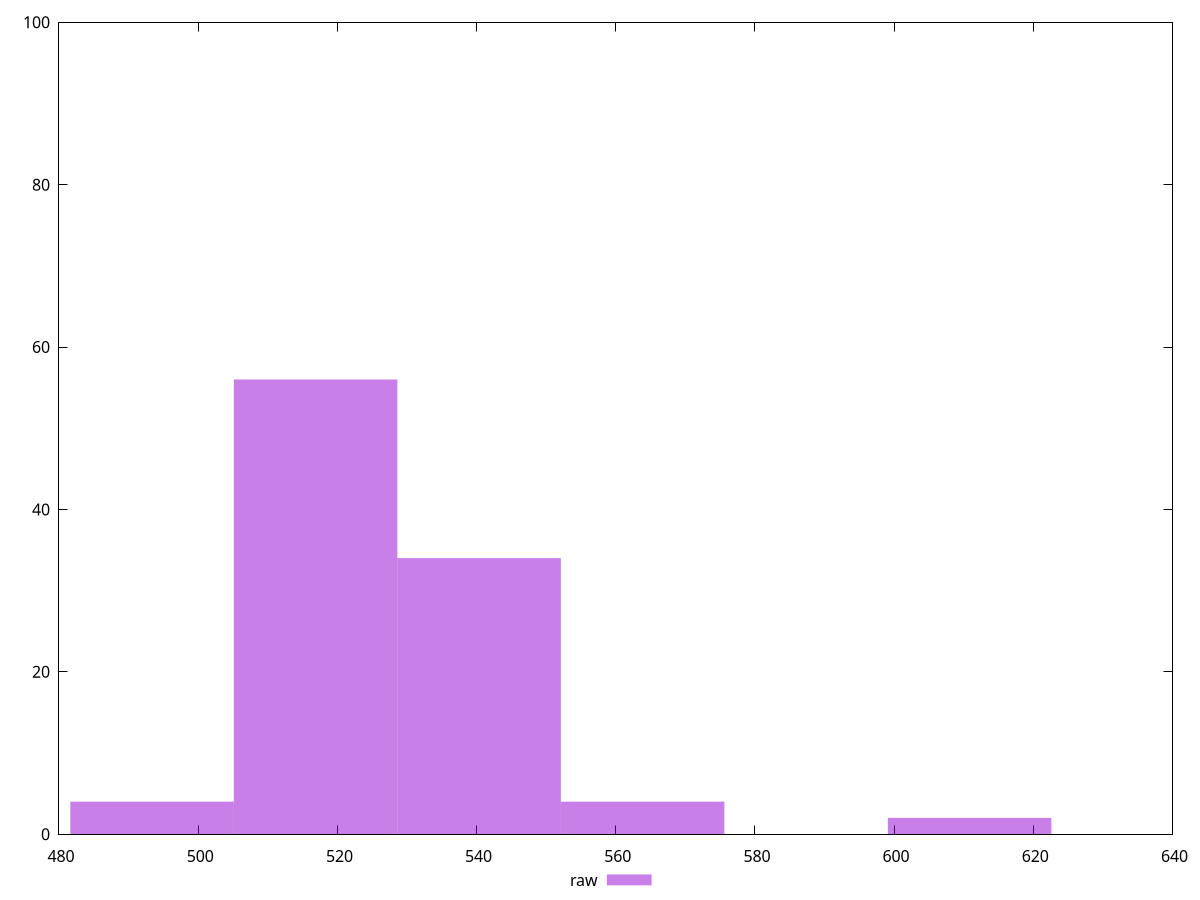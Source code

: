 reset
set terminal svg size 640, 490 enhanced background rgb 'white'
set output "reprap/mainthread-work-breakdown/samples/pages+cached+noexternal+nofonts+nosvg+noimg/raw/histogram.svg"

$raw <<EOF
516.8717727711189 56
540.3659442607152 34
493.3776012815225 4
563.8601157503115 4
610.848458729504 2
EOF

set key outside below
set boxwidth 23.49417148959631
set yrange [0:100]
set style fill transparent solid 0.5 noborder

plot \
  $raw title "raw" with boxes, \


reset